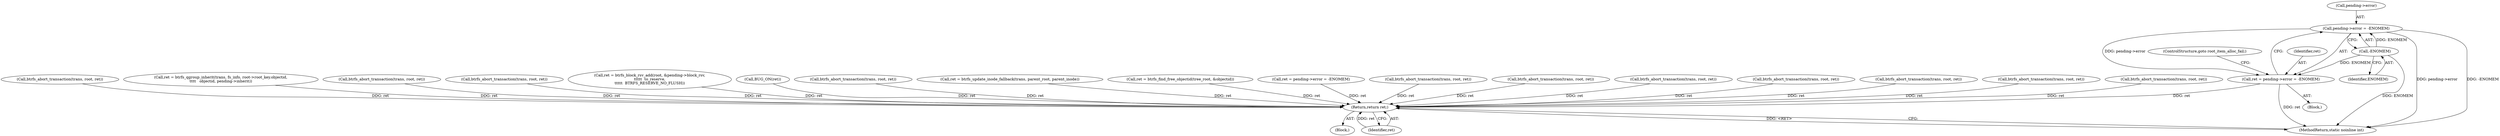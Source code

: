 digraph "0_linux_9c52057c698fb96f8f07e7a4bcf4801a092bda89_2@pointer" {
"1000183" [label="(Call,pending->error = -ENOMEM)"];
"1000187" [label="(Call,-ENOMEM)"];
"1000181" [label="(Call,ret = pending->error = -ENOMEM)"];
"1000774" [label="(Return,return ret;)"];
"1000737" [label="(Call,ret = btrfs_update_inode_fallback(trans, parent_root, parent_inode))"];
"1000190" [label="(Call,ret = btrfs_find_free_objectid(tree_root, &objectid))"];
"1000161" [label="(Call,ret = pending->error = -ENOMEM)"];
"1000580" [label="(Call,btrfs_abort_transaction(trans, root, ret))"];
"1000660" [label="(Call,btrfs_abort_transaction(trans, root, ret))"];
"1000378" [label="(Call,btrfs_abort_transaction(trans, root, ret))"];
"1000114" [label="(Block,)"];
"1000544" [label="(Call,btrfs_abort_transaction(trans, root, ret))"];
"1000745" [label="(Call,btrfs_abort_transaction(trans, root, ret))"];
"1000184" [label="(Call,pending->error)"];
"1000182" [label="(Identifier,ret)"];
"1000521" [label="(Call,btrfs_abort_transaction(trans, root, ret))"];
"1000776" [label="(MethodReturn,static noinline int)"];
"1000647" [label="(Call,btrfs_abort_transaction(trans, root, ret))"];
"1000677" [label="(Call,btrfs_abort_transaction(trans, root, ret))"];
"1000187" [label="(Call,-ENOMEM)"];
"1000234" [label="(Call,ret = btrfs_qgroup_inherit(trans, fs_info, root->root_key.objectid,\n\t\t\t\t   objectid, pending->inherit))"];
"1000183" [label="(Call,pending->error = -ENOMEM)"];
"1000710" [label="(Call,btrfs_abort_transaction(trans, root, ret))"];
"1000363" [label="(Call,btrfs_abort_transaction(trans, root, ret))"];
"1000189" [label="(ControlStructure,goto root_item_alloc_fail;)"];
"1000775" [label="(Identifier,ret)"];
"1000774" [label="(Return,return ret;)"];
"1000215" [label="(Call,ret = btrfs_block_rsv_add(root, &pending->block_rsv,\n\t\t\t\t\t  to_reserve,\n\t\t\t\t\t  BTRFS_RESERVE_NO_FLUSH))"];
"1000180" [label="(Block,)"];
"1000317" [label="(Call,BUG_ON(ret))"];
"1000612" [label="(Call,btrfs_abort_transaction(trans, root, ret))"];
"1000188" [label="(Identifier,ENOMEM)"];
"1000181" [label="(Call,ret = pending->error = -ENOMEM)"];
"1000183" -> "1000181"  [label="AST: "];
"1000183" -> "1000187"  [label="CFG: "];
"1000184" -> "1000183"  [label="AST: "];
"1000187" -> "1000183"  [label="AST: "];
"1000181" -> "1000183"  [label="CFG: "];
"1000183" -> "1000776"  [label="DDG: -ENOMEM"];
"1000183" -> "1000776"  [label="DDG: pending->error"];
"1000183" -> "1000181"  [label="DDG: pending->error"];
"1000187" -> "1000183"  [label="DDG: ENOMEM"];
"1000187" -> "1000188"  [label="CFG: "];
"1000188" -> "1000187"  [label="AST: "];
"1000187" -> "1000776"  [label="DDG: ENOMEM"];
"1000187" -> "1000181"  [label="DDG: ENOMEM"];
"1000181" -> "1000180"  [label="AST: "];
"1000182" -> "1000181"  [label="AST: "];
"1000189" -> "1000181"  [label="CFG: "];
"1000181" -> "1000776"  [label="DDG: ret"];
"1000181" -> "1000774"  [label="DDG: ret"];
"1000774" -> "1000114"  [label="AST: "];
"1000774" -> "1000775"  [label="CFG: "];
"1000775" -> "1000774"  [label="AST: "];
"1000776" -> "1000774"  [label="CFG: "];
"1000774" -> "1000776"  [label="DDG: <RET>"];
"1000775" -> "1000774"  [label="DDG: ret"];
"1000647" -> "1000774"  [label="DDG: ret"];
"1000660" -> "1000774"  [label="DDG: ret"];
"1000745" -> "1000774"  [label="DDG: ret"];
"1000521" -> "1000774"  [label="DDG: ret"];
"1000317" -> "1000774"  [label="DDG: ret"];
"1000612" -> "1000774"  [label="DDG: ret"];
"1000737" -> "1000774"  [label="DDG: ret"];
"1000710" -> "1000774"  [label="DDG: ret"];
"1000363" -> "1000774"  [label="DDG: ret"];
"1000544" -> "1000774"  [label="DDG: ret"];
"1000161" -> "1000774"  [label="DDG: ret"];
"1000378" -> "1000774"  [label="DDG: ret"];
"1000677" -> "1000774"  [label="DDG: ret"];
"1000580" -> "1000774"  [label="DDG: ret"];
"1000190" -> "1000774"  [label="DDG: ret"];
"1000215" -> "1000774"  [label="DDG: ret"];
"1000234" -> "1000774"  [label="DDG: ret"];
}
